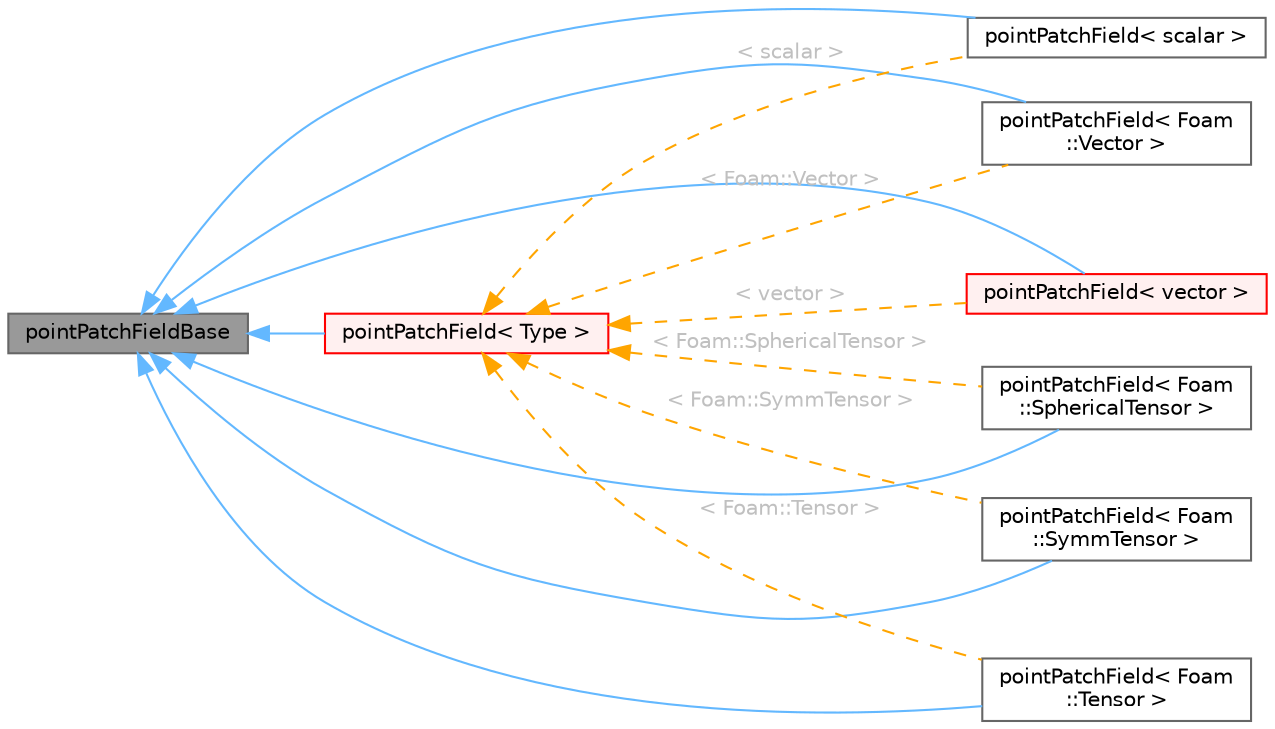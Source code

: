 digraph "pointPatchFieldBase"
{
 // LATEX_PDF_SIZE
  bgcolor="transparent";
  edge [fontname=Helvetica,fontsize=10,labelfontname=Helvetica,labelfontsize=10];
  node [fontname=Helvetica,fontsize=10,shape=box,height=0.2,width=0.4];
  rankdir="LR";
  Node1 [id="Node000001",label="pointPatchFieldBase",height=0.2,width=0.4,color="gray40", fillcolor="grey60", style="filled", fontcolor="black",tooltip=" "];
  Node1 -> Node2 [id="edge1_Node000001_Node000002",dir="back",color="steelblue1",style="solid",tooltip=" "];
  Node2 [id="Node000002",label="pointPatchField\< vector \>",height=0.2,width=0.4,color="red", fillcolor="#FFF0F0", style="filled",URL="$classFoam_1_1pointPatchField.html",tooltip=" "];
  Node1 -> Node4 [id="edge2_Node000001_Node000004",dir="back",color="steelblue1",style="solid",tooltip=" "];
  Node4 [id="Node000004",label="pointPatchField\< Foam\l::Vector \>",height=0.2,width=0.4,color="gray40", fillcolor="white", style="filled",URL="$classFoam_1_1pointPatchField.html",tooltip=" "];
  Node1 -> Node5 [id="edge3_Node000001_Node000005",dir="back",color="steelblue1",style="solid",tooltip=" "];
  Node5 [id="Node000005",label="pointPatchField\< scalar \>",height=0.2,width=0.4,color="gray40", fillcolor="white", style="filled",URL="$classFoam_1_1pointPatchField.html",tooltip=" "];
  Node1 -> Node6 [id="edge4_Node000001_Node000006",dir="back",color="steelblue1",style="solid",tooltip=" "];
  Node6 [id="Node000006",label="pointPatchField\< Foam\l::SphericalTensor \>",height=0.2,width=0.4,color="gray40", fillcolor="white", style="filled",URL="$classFoam_1_1pointPatchField.html",tooltip=" "];
  Node1 -> Node7 [id="edge5_Node000001_Node000007",dir="back",color="steelblue1",style="solid",tooltip=" "];
  Node7 [id="Node000007",label="pointPatchField\< Foam\l::SymmTensor \>",height=0.2,width=0.4,color="gray40", fillcolor="white", style="filled",URL="$classFoam_1_1pointPatchField.html",tooltip=" "];
  Node1 -> Node8 [id="edge6_Node000001_Node000008",dir="back",color="steelblue1",style="solid",tooltip=" "];
  Node8 [id="Node000008",label="pointPatchField\< Foam\l::Tensor \>",height=0.2,width=0.4,color="gray40", fillcolor="white", style="filled",URL="$classFoam_1_1pointPatchField.html",tooltip=" "];
  Node1 -> Node9 [id="edge7_Node000001_Node000009",dir="back",color="steelblue1",style="solid",tooltip=" "];
  Node9 [id="Node000009",label="pointPatchField\< Type \>",height=0.2,width=0.4,color="red", fillcolor="#FFF0F0", style="filled",URL="$classFoam_1_1pointPatchField.html",tooltip="Abstract base class for point-mesh patch fields."];
  Node9 -> Node2 [id="edge8_Node000009_Node000002",dir="back",color="orange",style="dashed",tooltip=" ",label=" \< vector \>",fontcolor="grey" ];
  Node9 -> Node4 [id="edge9_Node000009_Node000004",dir="back",color="orange",style="dashed",tooltip=" ",label=" \< Foam::Vector \>",fontcolor="grey" ];
  Node9 -> Node5 [id="edge10_Node000009_Node000005",dir="back",color="orange",style="dashed",tooltip=" ",label=" \< scalar \>",fontcolor="grey" ];
  Node9 -> Node6 [id="edge11_Node000009_Node000006",dir="back",color="orange",style="dashed",tooltip=" ",label=" \< Foam::SphericalTensor \>",fontcolor="grey" ];
  Node9 -> Node7 [id="edge12_Node000009_Node000007",dir="back",color="orange",style="dashed",tooltip=" ",label=" \< Foam::SymmTensor \>",fontcolor="grey" ];
  Node9 -> Node8 [id="edge13_Node000009_Node000008",dir="back",color="orange",style="dashed",tooltip=" ",label=" \< Foam::Tensor \>",fontcolor="grey" ];
}
